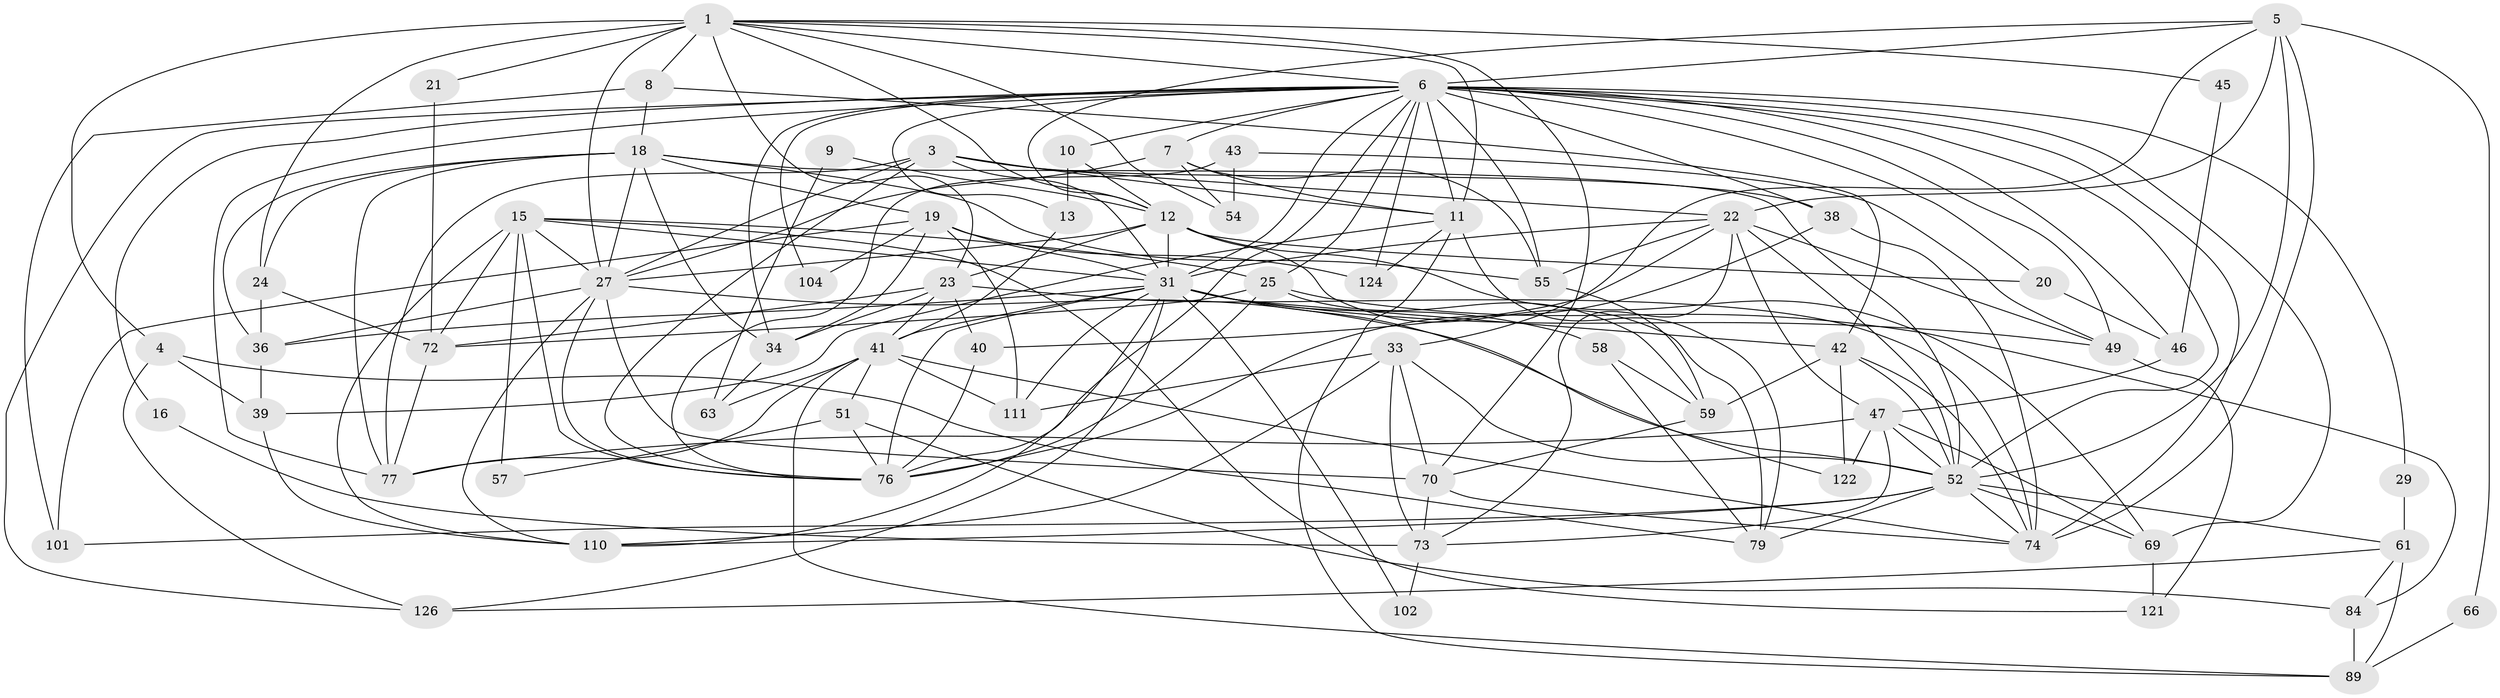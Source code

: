 // original degree distribution, {4: 0.27611940298507465, 10: 0.007462686567164179, 3: 0.31343283582089554, 5: 0.17164179104477612, 2: 0.11194029850746269, 7: 0.03731343283582089, 8: 0.022388059701492536, 6: 0.05970149253731343}
// Generated by graph-tools (version 1.1) at 2025/15/03/09/25 04:15:18]
// undirected, 67 vertices, 188 edges
graph export_dot {
graph [start="1"]
  node [color=gray90,style=filled];
  1 [super="+2"];
  3 [super="+14+100"];
  4 [super="+114"];
  5 [super="+62"];
  6 [super="+129+97+17"];
  7 [super="+48+99"];
  8 [super="+117"];
  9;
  10;
  11 [super="+80"];
  12 [super="+87+37"];
  13;
  15 [super="+75+125"];
  16;
  18 [super="+26+109"];
  19;
  20 [super="+103"];
  21;
  22 [super="+56+118"];
  23 [super="+90"];
  24 [super="+53+35"];
  25 [super="+131+130"];
  27 [super="+28"];
  29;
  31 [super="+95+67"];
  33 [super="+98"];
  34;
  36;
  38 [super="+68"];
  39 [super="+112"];
  40;
  41 [super="+50"];
  42 [super="+107"];
  43;
  45;
  46;
  47 [super="+116"];
  49 [super="+88+71"];
  51 [super="+120"];
  52 [super="+65+60+85"];
  54;
  55 [super="+105"];
  57;
  58 [super="+128"];
  59;
  61;
  63;
  66;
  69 [super="+93"];
  70 [super="+119"];
  72 [super="+82"];
  73 [super="+108"];
  74 [super="+113"];
  76 [super="+78"];
  77 [super="+83"];
  79;
  84;
  89;
  101;
  102;
  104;
  110;
  111;
  121;
  122;
  124;
  126;
  1 -- 54;
  1 -- 45;
  1 -- 4 [weight=2];
  1 -- 70;
  1 -- 8;
  1 -- 11;
  1 -- 12;
  1 -- 21;
  1 -- 23;
  1 -- 6;
  1 -- 24;
  1 -- 27;
  3 -- 11;
  3 -- 76;
  3 -- 31;
  3 -- 38;
  3 -- 77;
  3 -- 22;
  3 -- 27;
  4 -- 79;
  4 -- 126;
  4 -- 39;
  5 -- 74;
  5 -- 33;
  5 -- 66;
  5 -- 52;
  5 -- 22;
  5 -- 12;
  5 -- 6;
  6 -- 13;
  6 -- 74;
  6 -- 31 [weight=2];
  6 -- 52;
  6 -- 10;
  6 -- 11 [weight=2];
  6 -- 16;
  6 -- 25;
  6 -- 29;
  6 -- 55;
  6 -- 38 [weight=2];
  6 -- 34;
  6 -- 69;
  6 -- 104;
  6 -- 77;
  6 -- 46;
  6 -- 49;
  6 -- 20;
  6 -- 124;
  6 -- 126;
  6 -- 7;
  6 -- 76;
  7 -- 55;
  7 -- 54;
  7 -- 11;
  7 -- 27 [weight=2];
  8 -- 101;
  8 -- 42;
  8 -- 18;
  9 -- 63;
  9 -- 12;
  10 -- 13;
  10 -- 12;
  11 -- 79;
  11 -- 39;
  11 -- 89;
  11 -- 124;
  12 -- 23;
  12 -- 31;
  12 -- 79;
  12 -- 69;
  12 -- 20 [weight=2];
  12 -- 27;
  13 -- 41;
  15 -- 72 [weight=3];
  15 -- 25 [weight=2];
  15 -- 57 [weight=2];
  15 -- 110;
  15 -- 31;
  15 -- 121;
  15 -- 76;
  15 -- 27 [weight=2];
  16 -- 73;
  18 -- 34;
  18 -- 19;
  18 -- 36;
  18 -- 77;
  18 -- 55;
  18 -- 52;
  18 -- 24;
  18 -- 27;
  19 -- 111;
  19 -- 34;
  19 -- 101;
  19 -- 104;
  19 -- 124;
  19 -- 31;
  20 -- 46;
  21 -- 72;
  22 -- 55;
  22 -- 73;
  22 -- 52;
  22 -- 31;
  22 -- 40;
  22 -- 47;
  22 -- 49;
  23 -- 34;
  23 -- 74;
  23 -- 40;
  23 -- 72;
  23 -- 41;
  24 -- 36;
  24 -- 72;
  25 -- 59;
  25 -- 84;
  25 -- 76;
  25 -- 72;
  27 -- 36;
  27 -- 70;
  27 -- 76;
  27 -- 110;
  27 -- 52;
  29 -- 61;
  31 -- 36;
  31 -- 102;
  31 -- 110;
  31 -- 111;
  31 -- 49;
  31 -- 122;
  31 -- 126;
  31 -- 41;
  31 -- 58;
  31 -- 42;
  31 -- 76;
  33 -- 110;
  33 -- 52;
  33 -- 70;
  33 -- 111;
  33 -- 73;
  34 -- 63;
  36 -- 39;
  38 -- 74;
  38 -- 76;
  39 -- 110;
  40 -- 76;
  41 -- 111;
  41 -- 89;
  41 -- 63;
  41 -- 74;
  41 -- 51;
  41 -- 77;
  42 -- 74;
  42 -- 52;
  42 -- 122;
  42 -- 59;
  43 -- 54;
  43 -- 76;
  43 -- 49;
  45 -- 46;
  46 -- 47;
  47 -- 122;
  47 -- 52;
  47 -- 77;
  47 -- 69;
  47 -- 73;
  49 -- 121;
  51 -- 84;
  51 -- 57;
  51 -- 76;
  52 -- 61;
  52 -- 74;
  52 -- 101;
  52 -- 79;
  52 -- 69;
  52 -- 110;
  55 -- 59;
  58 -- 59;
  58 -- 79;
  59 -- 70;
  61 -- 89;
  61 -- 126;
  61 -- 84;
  66 -- 89;
  69 -- 121;
  70 -- 74;
  70 -- 73;
  72 -- 77;
  73 -- 102;
  84 -- 89;
}

